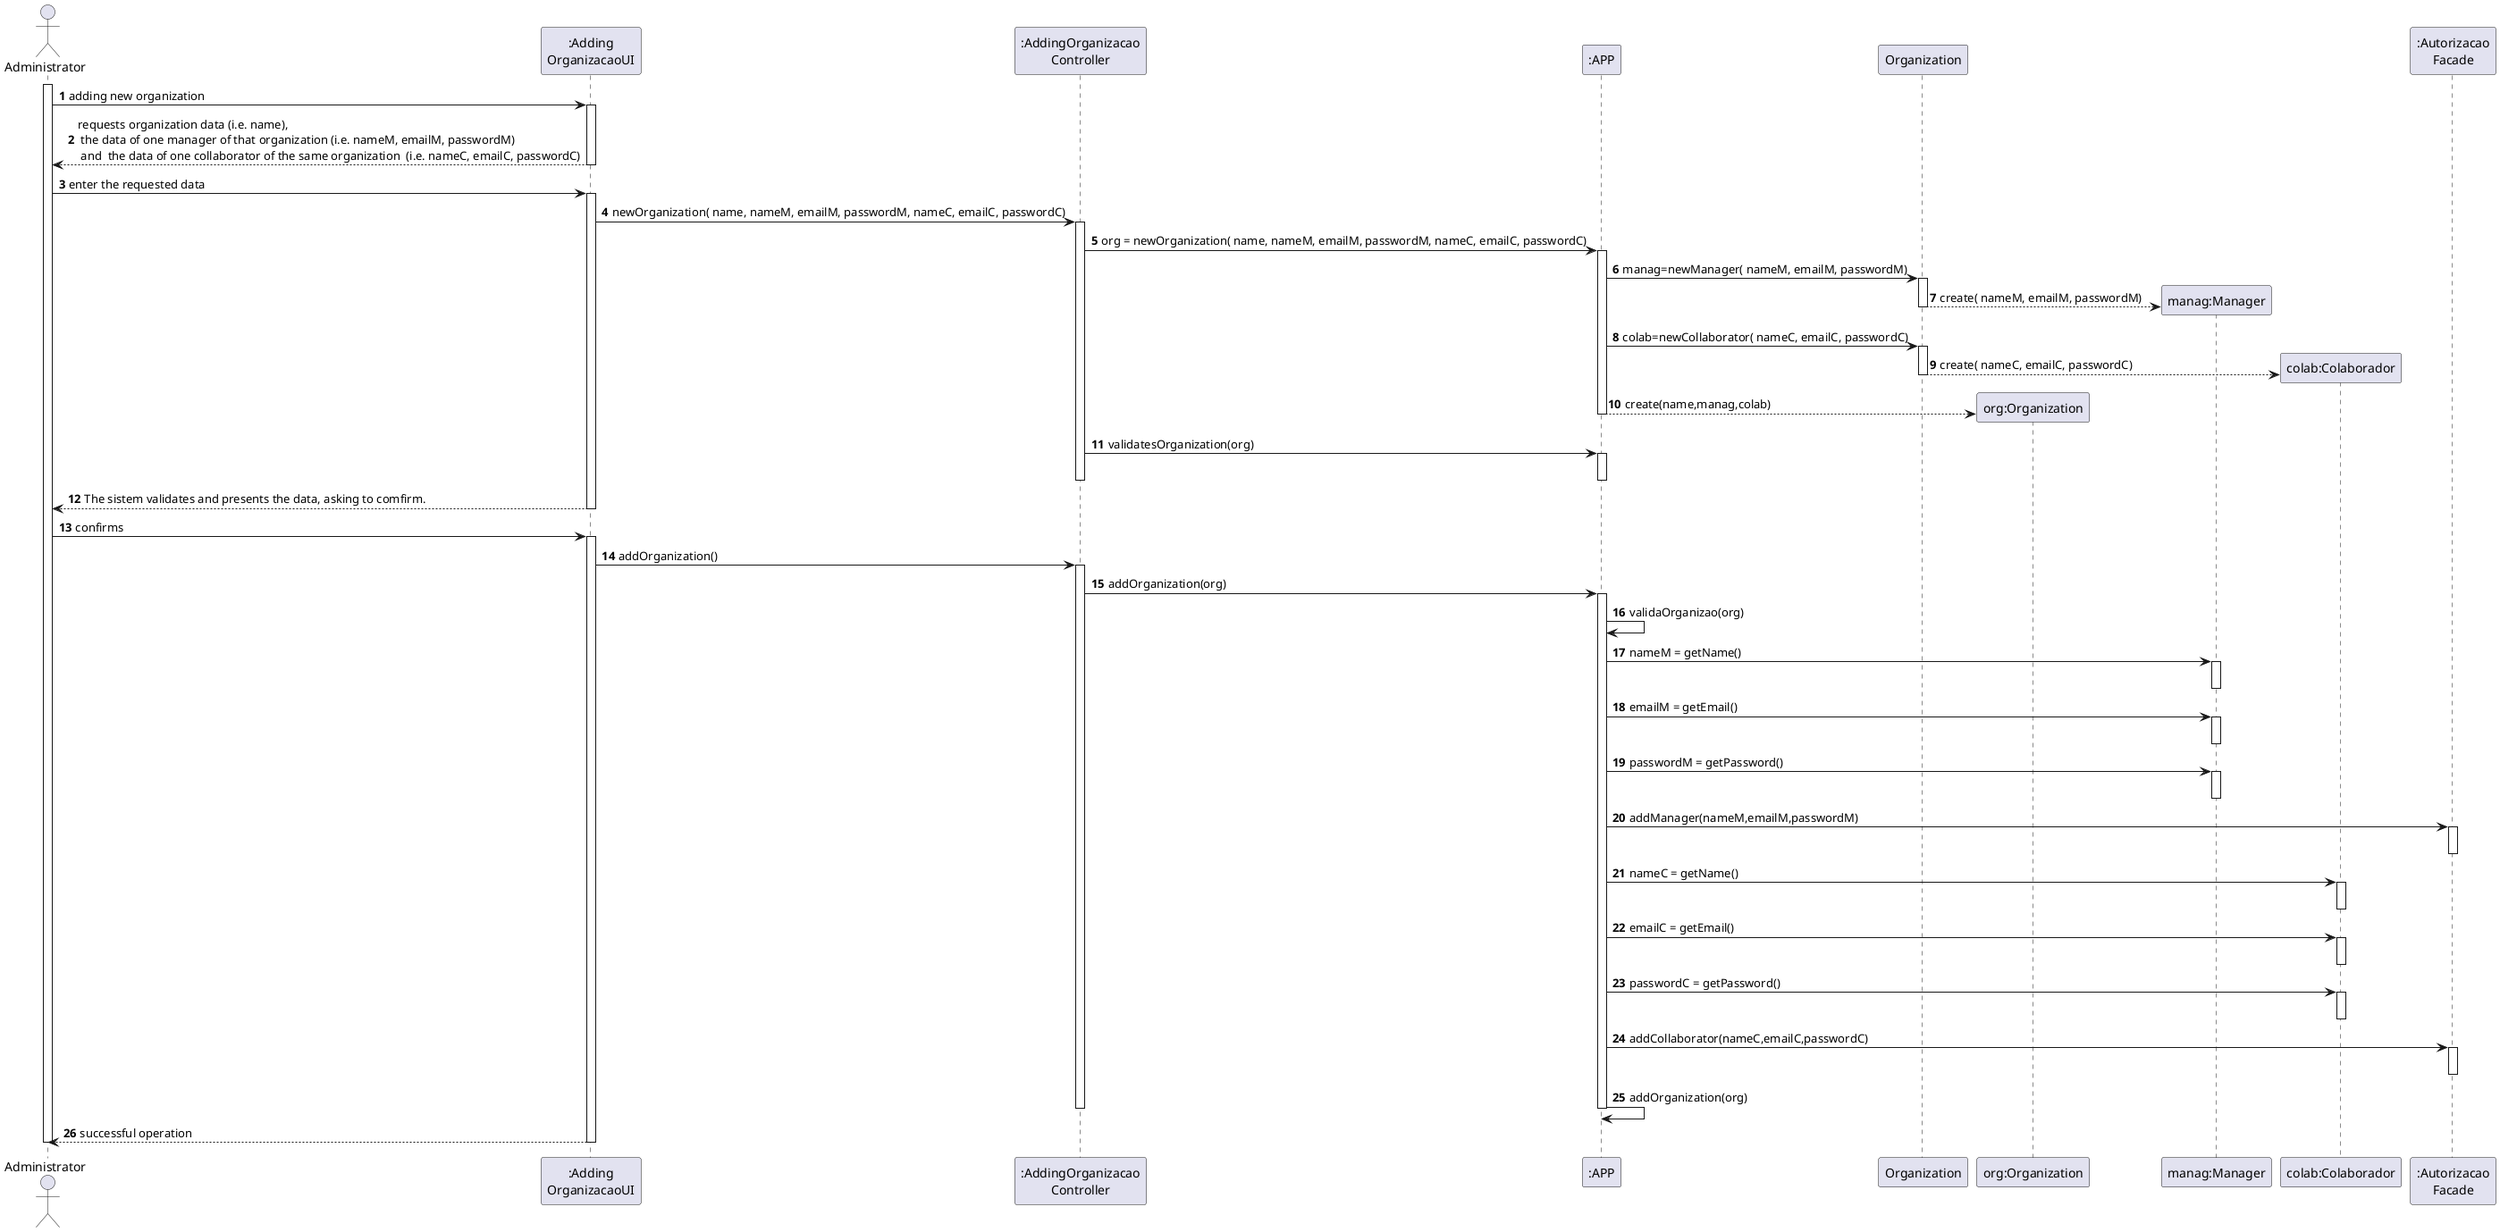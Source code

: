 @startuml
autonumber

actor Administrator as A
participant ":Adding\nOrganizacaoUI" as UI
participant ":AddingOrganizacao\nController" as CTRL
participant ":APP" as APP
participant "Organization" as _ORG
participant "org:Organization" as ORG
participant "manag:Manager" as MAN
participant "colab:Colaborador" as COLAB
participant ":Autorizacao\nFacade" as AUT


activate A
A -> UI : adding new organization
activate UI
UI --> A : requests organization data (i.e. name),\n the data of one manager of that organization (i.e. nameM, emailM, passwordM)\n and  the data of one collaborator of the same organization  (i.e. nameC, emailC, passwordC)
deactivate UI

A -> UI : enter the requested data
activate UI

UI -> CTRL : newOrganization( name, nameM, emailM, passwordM, nameC, emailC, passwordC)
activate CTRL

CTRL -> APP: org = newOrganization( name, nameM, emailM, passwordM, nameC, emailC, passwordC)
activate APP

APP -> _ORG: manag=newManager( nameM, emailM, passwordM)
activate _ORG
_ORG --> MAN ** : create( nameM, emailM, passwordM)
deactivate _ORG

APP -> _ORG: colab=newCollaborator( nameC, emailC, passwordC)
activate _ORG
_ORG --> COLAB ** : create( nameC, emailC, passwordC)
deactivate _ORG

APP --> ORG ** : create(name,manag,colab)
deactivate APP

CTRL -> APP : validatesOrganization(org)
activate APP
deactivate APP

deactivate CTRL
UI --> A : The sistem validates and presents the data, asking to comfirm.
deactivate UI

A -> UI : confirms
activate UI

UI -> CTRL: addOrganization()
activate CTRL
CTRL -> APP: addOrganization(org)
activate APP

APP -> APP: validaOrganizao(org)
APP -> MAN: nameM = getName()
activate MAN
deactivate MAN
APP -> MAN: emailM = getEmail()
activate MAN
deactivate MAN
APP -> MAN: passwordM = getPassword()
activate MAN
deactivate MAN
APP -> AUT: addManager(nameM,emailM,passwordM)
activate AUT
deactivate AUT

APP -> COLAB: nameC = getName()
activate COLAB
deactivate COLAB
APP -> COLAB: emailC = getEmail()
activate COLAB
deactivate COLAB
APP -> COLAB: passwordC = getPassword()
activate COLAB
deactivate COLAB
APP -> AUT: addCollaborator(nameC,emailC,passwordC)
activate AUT
deactivate AUT

APP -> APP: addOrganization(org)


deactivate APP
deactivate CTRL
UI --> A : successful operation
deactivate UI

deactivate A
@enduml
@enduml
